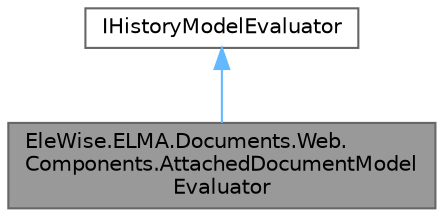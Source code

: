 digraph "EleWise.ELMA.Documents.Web.Components.AttachedDocumentModelEvaluator"
{
 // LATEX_PDF_SIZE
  bgcolor="transparent";
  edge [fontname=Helvetica,fontsize=10,labelfontname=Helvetica,labelfontsize=10];
  node [fontname=Helvetica,fontsize=10,shape=box,height=0.2,width=0.4];
  Node1 [id="Node000001",label="EleWise.ELMA.Documents.Web.\lComponents.AttachedDocumentModel\lEvaluator",height=0.2,width=0.4,color="gray40", fillcolor="grey60", style="filled", fontcolor="black",tooltip="Добавляет в модель истории данные о вложенных документах"];
  Node2 -> Node1 [id="edge1_Node000001_Node000002",dir="back",color="steelblue1",style="solid",tooltip=" "];
  Node2 [id="Node000002",label="IHistoryModelEvaluator",height=0.2,width=0.4,color="gray40", fillcolor="white", style="filled",tooltip=" "];
}
